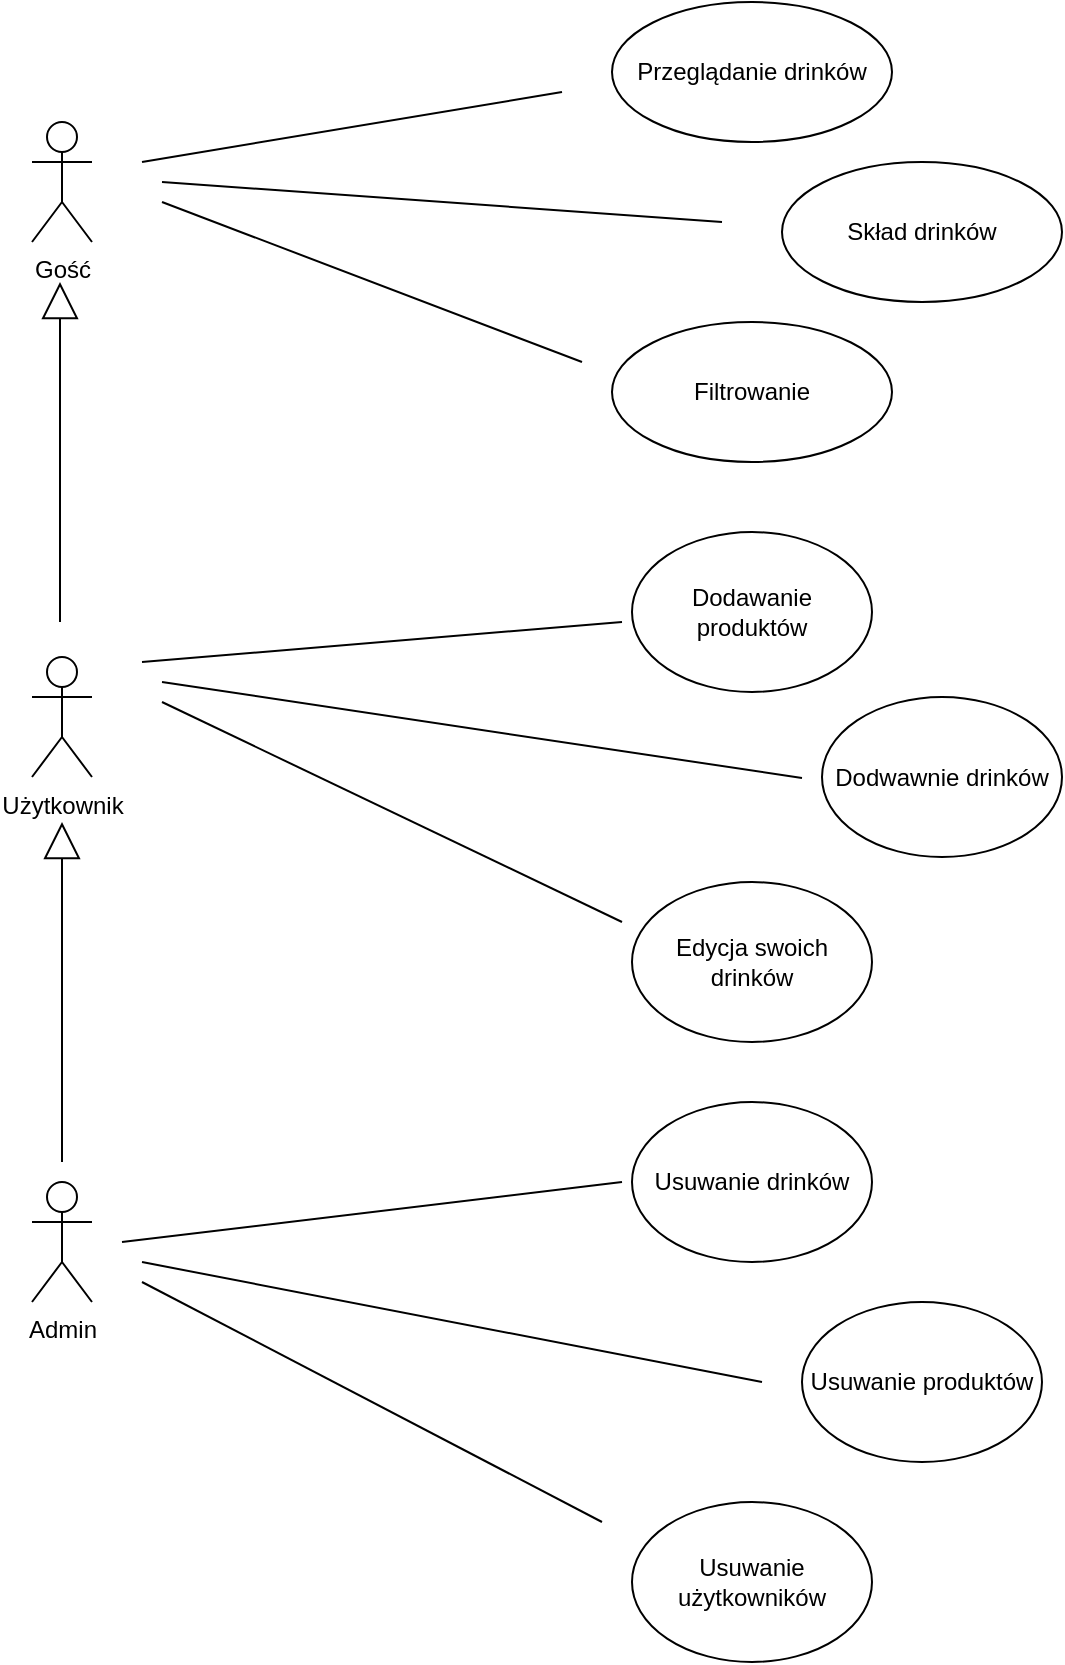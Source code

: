 <mxfile version="12.0.2" type="github" pages="1"><diagram id="A8Al3pGtZcQiotS1cVJG" name="Page-1"><mxGraphModel dx="1408" dy="851" grid="1" gridSize="10" guides="1" tooltips="1" connect="1" arrows="1" fold="1" page="1" pageScale="1" pageWidth="850" pageHeight="1100" math="0" shadow="0"><root><mxCell id="0"/><mxCell id="1" parent="0"/><mxCell id="hj72lsCHs7DFqMGr4ANN-13" value="Gość" style="shape=umlActor;verticalLabelPosition=bottom;labelBackgroundColor=#ffffff;verticalAlign=top;html=1;" vertex="1" parent="1"><mxGeometry x="65" y="70" width="30" height="60" as="geometry"/></mxCell><mxCell id="hj72lsCHs7DFqMGr4ANN-21" value="Użytkownik" style="shape=umlActor;verticalLabelPosition=bottom;labelBackgroundColor=#ffffff;verticalAlign=top;html=1;" vertex="1" parent="1"><mxGeometry x="65" y="337.5" width="30" height="60" as="geometry"/></mxCell><mxCell id="hj72lsCHs7DFqMGr4ANN-22" value="Admin" style="shape=umlActor;verticalLabelPosition=bottom;labelBackgroundColor=#ffffff;verticalAlign=top;html=1;outlineConnect=0;" vertex="1" parent="1"><mxGeometry x="65" y="600" width="30" height="60" as="geometry"/></mxCell><mxCell id="hj72lsCHs7DFqMGr4ANN-24" value="Przeglądanie drinków" style="ellipse;whiteSpace=wrap;html=1;" vertex="1" parent="1"><mxGeometry x="355" y="10" width="140" height="70" as="geometry"/></mxCell><mxCell id="hj72lsCHs7DFqMGr4ANN-27" value="Skład drinków" style="ellipse;whiteSpace=wrap;html=1;" vertex="1" parent="1"><mxGeometry x="440" y="90" width="140" height="70" as="geometry"/></mxCell><mxCell id="hj72lsCHs7DFqMGr4ANN-28" value="Filtrowanie" style="ellipse;whiteSpace=wrap;html=1;" vertex="1" parent="1"><mxGeometry x="355" y="170" width="140" height="70" as="geometry"/></mxCell><mxCell id="hj72lsCHs7DFqMGr4ANN-30" value="Dodawanie produktów" style="ellipse;whiteSpace=wrap;html=1;" vertex="1" parent="1"><mxGeometry x="365" y="275" width="120" height="80" as="geometry"/></mxCell><mxCell id="hj72lsCHs7DFqMGr4ANN-31" value="Dodwawnie drinków" style="ellipse;whiteSpace=wrap;html=1;" vertex="1" parent="1"><mxGeometry x="460" y="357.5" width="120" height="80" as="geometry"/></mxCell><mxCell id="hj72lsCHs7DFqMGr4ANN-32" value="Edycja swoich drinków" style="ellipse;whiteSpace=wrap;html=1;" vertex="1" parent="1"><mxGeometry x="365" y="450" width="120" height="80" as="geometry"/></mxCell><mxCell id="hj72lsCHs7DFqMGr4ANN-33" value="Usuwanie drinków" style="ellipse;whiteSpace=wrap;html=1;" vertex="1" parent="1"><mxGeometry x="365" y="560" width="120" height="80" as="geometry"/></mxCell><mxCell id="hj72lsCHs7DFqMGr4ANN-34" value="Usuwanie użytkowników" style="ellipse;whiteSpace=wrap;html=1;" vertex="1" parent="1"><mxGeometry x="365" y="760" width="120" height="80" as="geometry"/></mxCell><mxCell id="hj72lsCHs7DFqMGr4ANN-35" value="" style="endArrow=none;html=1;" edge="1" parent="1"><mxGeometry width="50" height="50" relative="1" as="geometry"><mxPoint x="120" y="90" as="sourcePoint"/><mxPoint x="330" y="55" as="targetPoint"/></mxGeometry></mxCell><mxCell id="hj72lsCHs7DFqMGr4ANN-42" value="" style="endArrow=none;html=1;" edge="1" parent="1"><mxGeometry width="50" height="50" relative="1" as="geometry"><mxPoint x="130" y="100" as="sourcePoint"/><mxPoint x="410" y="120" as="targetPoint"/></mxGeometry></mxCell><mxCell id="hj72lsCHs7DFqMGr4ANN-43" value="" style="endArrow=none;html=1;" edge="1" parent="1"><mxGeometry width="50" height="50" relative="1" as="geometry"><mxPoint x="130" y="110" as="sourcePoint"/><mxPoint x="340" y="190" as="targetPoint"/></mxGeometry></mxCell><mxCell id="hj72lsCHs7DFqMGr4ANN-48" value="" style="endArrow=block;endSize=16;endFill=0;html=1;" edge="1" parent="1"><mxGeometry width="160" relative="1" as="geometry"><mxPoint x="79" y="320" as="sourcePoint"/><mxPoint x="79" y="150" as="targetPoint"/></mxGeometry></mxCell><mxCell id="hj72lsCHs7DFqMGr4ANN-53" value="" style="endArrow=none;html=1;" edge="1" parent="1"><mxGeometry width="50" height="50" relative="1" as="geometry"><mxPoint x="120" y="340" as="sourcePoint"/><mxPoint x="360" y="320" as="targetPoint"/></mxGeometry></mxCell><mxCell id="hj72lsCHs7DFqMGr4ANN-55" value="" style="endArrow=none;html=1;" edge="1" parent="1"><mxGeometry width="50" height="50" relative="1" as="geometry"><mxPoint x="130" y="350" as="sourcePoint"/><mxPoint x="450" y="398" as="targetPoint"/></mxGeometry></mxCell><mxCell id="hj72lsCHs7DFqMGr4ANN-56" value="" style="endArrow=none;html=1;" edge="1" parent="1"><mxGeometry width="50" height="50" relative="1" as="geometry"><mxPoint x="130" y="360" as="sourcePoint"/><mxPoint x="360" y="470" as="targetPoint"/></mxGeometry></mxCell><mxCell id="hj72lsCHs7DFqMGr4ANN-60" value="" style="endArrow=none;html=1;" edge="1" parent="1"><mxGeometry width="50" height="50" relative="1" as="geometry"><mxPoint x="110" y="630" as="sourcePoint"/><mxPoint x="360" y="600" as="targetPoint"/></mxGeometry></mxCell><mxCell id="hj72lsCHs7DFqMGr4ANN-61" value="" style="endArrow=none;html=1;" edge="1" parent="1"><mxGeometry width="50" height="50" relative="1" as="geometry"><mxPoint x="120" y="650" as="sourcePoint"/><mxPoint x="350" y="770" as="targetPoint"/></mxGeometry></mxCell><mxCell id="hj72lsCHs7DFqMGr4ANN-62" value="Usuwanie produktów" style="ellipse;whiteSpace=wrap;html=1;" vertex="1" parent="1"><mxGeometry x="450" y="660" width="120" height="80" as="geometry"/></mxCell><mxCell id="hj72lsCHs7DFqMGr4ANN-63" value="" style="endArrow=none;html=1;" edge="1" parent="1"><mxGeometry width="50" height="50" relative="1" as="geometry"><mxPoint x="120" y="640" as="sourcePoint"/><mxPoint x="430" y="700" as="targetPoint"/></mxGeometry></mxCell><mxCell id="hj72lsCHs7DFqMGr4ANN-64" value="" style="endArrow=block;endSize=16;endFill=0;html=1;" edge="1" parent="1"><mxGeometry width="160" relative="1" as="geometry"><mxPoint x="80" y="590" as="sourcePoint"/><mxPoint x="80" y="420" as="targetPoint"/></mxGeometry></mxCell></root></mxGraphModel></diagram></mxfile>